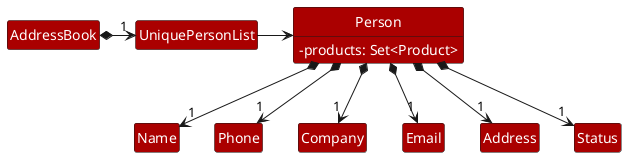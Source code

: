 @startuml
!include style.puml
skinparam arrowThickness 1.1
skinparam arrowColor MODEL_COLOR

@startuml
hide circle
hide empty members
skinparam classAttributeIconSize 0
skinparam classBackgroundColor AA0000
skinparam classFontColor white
skinparam classAttributeFontColor white

class Person {
    - products: Set<Product>
}

AddressBook *-right-> "1" UniquePersonList

UniquePersonList -right-> Person

Person *--> "1" Name
Person *--> "1" Phone
Person *--> "1" Company
Person *--> "1" Email
Person *--> "1" Address
Person *--> "1" Status

@enduml
